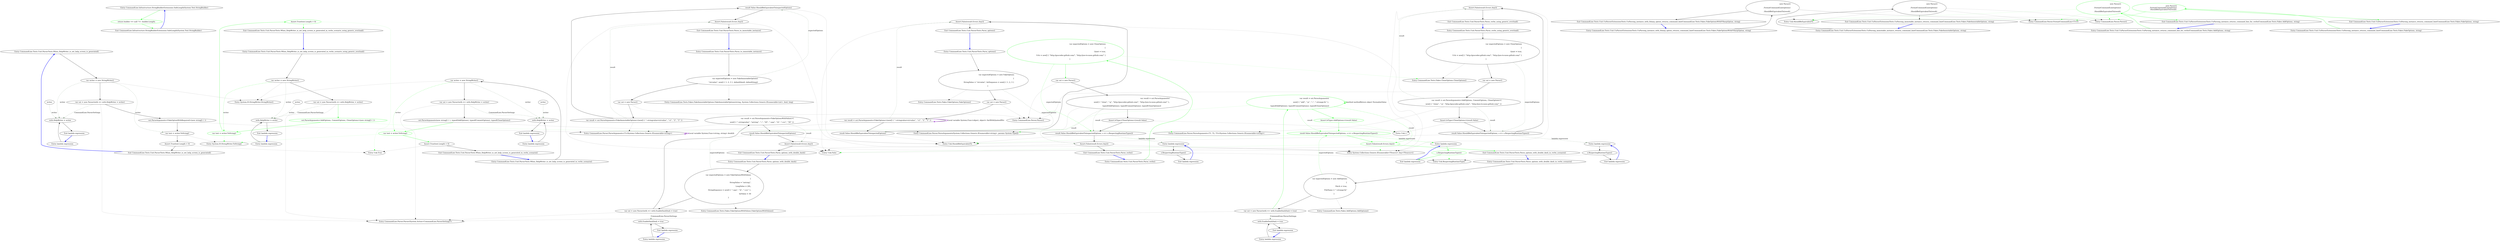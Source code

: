 digraph  {
m1_40 [label="Entry CommandLine.Infrastructure.StringBuilderExtensions.SafeLength(System.Text.StringBuilder)", span="76-76", cluster="CommandLine.Infrastructure.StringBuilderExtensions.SafeLength(System.Text.StringBuilder)", file="StringBuilderExtensions.cs"];
m1_41 [label="return builder == null ? 0 : builder.Length;", span="78-78", cluster="CommandLine.Infrastructure.StringBuilderExtensions.SafeLength(System.Text.StringBuilder)", color=green, community=0, file="StringBuilderExtensions.cs"];
m1_42 [label="Exit CommandLine.Infrastructure.StringBuilderExtensions.SafeLength(System.Text.StringBuilder)", span="76-76", cluster="CommandLine.Infrastructure.StringBuilderExtensions.SafeLength(System.Text.StringBuilder)", file="StringBuilderExtensions.cs"];
m2_0 [label="Entry CommandLine.Tests.Unit.ParserTests.When_HelpWriter_is_set_help_screen_is_generated()", span="13-13", cluster="CommandLine.Tests.Unit.ParserTests.When_HelpWriter_is_set_help_screen_is_generated()", file="UnParserExtensions.cs"];
m2_4 [label="var text = writer.ToString()", span="23-23", cluster="CommandLine.Tests.Unit.ParserTests.When_HelpWriter_is_set_help_screen_is_generated()", file="UnParserExtensions.cs"];
m2_5 [label="Assert.True(text.Length > 0)", span="24-24", cluster="CommandLine.Tests.Unit.ParserTests.When_HelpWriter_is_set_help_screen_is_generated()", file="UnParserExtensions.cs"];
m2_1 [label="var writer = new StringWriter()", span="16-16", cluster="CommandLine.Tests.Unit.ParserTests.When_HelpWriter_is_set_help_screen_is_generated()", file="UnParserExtensions.cs"];
m2_3 [label="sut.ParseArguments<FakeOptionWithRequired>(new string[] { })", span="20-20", cluster="CommandLine.Tests.Unit.ParserTests.When_HelpWriter_is_set_help_screen_is_generated()", file="UnParserExtensions.cs"];
m2_2 [label="var sut = new Parser(with => with.HelpWriter = writer)", span="17-17", cluster="CommandLine.Tests.Unit.ParserTests.When_HelpWriter_is_set_help_screen_is_generated()", file="UnParserExtensions.cs"];
m2_6 [label="Exit CommandLine.Tests.Unit.ParserTests.When_HelpWriter_is_set_help_screen_is_generated()", span="13-13", cluster="CommandLine.Tests.Unit.ParserTests.When_HelpWriter_is_set_help_screen_is_generated()", file="UnParserExtensions.cs"];
m2_8 [label="Entry CommandLine.Parser.Parser(System.Action<CommandLine.ParserSettings>)", span="36-36", cluster="CommandLine.Parser.Parser(System.Action<CommandLine.ParserSettings>)", file="UnParserExtensions.cs"];
m2_85 [label="Entry CommandLine.Tests.Fakes.CloneOptions.CloneOptions()", span="33-33", cluster="CommandLine.Tests.Fakes.CloneOptions.CloneOptions()", file="UnParserExtensions.cs"];
m2_11 [label="Entry Unk.True", span="", cluster="Unk.True", file="UnParserExtensions.cs"];
m2_49 [label="Entry CommandLine.Tests.Unit.ParserTests.Parse_options_with_double_dash()", span="80-80", cluster="CommandLine.Tests.Unit.ParserTests.Parse_options_with_double_dash()", file="UnParserExtensions.cs"];
m2_53 [label="result.Value.ShouldBeEquivalentTo(expectedOptions)", span="97-97", cluster="CommandLine.Tests.Unit.ParserTests.Parse_options_with_double_dash()", file="UnParserExtensions.cs"];
m2_54 [label="Assert.False(result.Errors.Any())", span="98-98", cluster="CommandLine.Tests.Unit.ParserTests.Parse_options_with_double_dash()", file="UnParserExtensions.cs"];
m2_51 [label="var sut = new Parser(with => with.EnableDashDash = true)", span="90-90", cluster="CommandLine.Tests.Unit.ParserTests.Parse_options_with_double_dash()", file="UnParserExtensions.cs"];
m2_50 [label="var expectedOptions = new FakeOptionsWithValues\r\n                {\r\n                    StringValue = ''astring'',\r\n                    LongValue = 20L,\r\n                    StringSequence = new[] { ''--aaa'', ''-b'', ''--ccc'' },\r\n                    IntValue = 30\r\n                }", span="83-89", cluster="CommandLine.Tests.Unit.ParserTests.Parse_options_with_double_dash()", file="UnParserExtensions.cs"];
m2_52 [label="var result = sut.ParseArguments<FakeOptionsWithValues>(\r\n                new[] { ''--stringvalue'', ''astring'', ''--'', ''20'', ''--aaa'', ''-b'', ''--ccc'', ''30'' })", span="93-94", cluster="CommandLine.Tests.Unit.ParserTests.Parse_options_with_double_dash()", file="UnParserExtensions.cs"];
m2_55 [label="Exit CommandLine.Tests.Unit.ParserTests.Parse_options_with_double_dash()", span="80-80", cluster="CommandLine.Tests.Unit.ParserTests.Parse_options_with_double_dash()", file="UnParserExtensions.cs"];
m2_69 [label="Entry Unk.>", span="", cluster="Unk.>", file="UnParserExtensions.cs"];
m2_33 [label="Entry CommandLine.Parser.ParseArguments<T1, T2, T3>(System.Collections.Generic.IEnumerable<string>)", span="46-46", cluster="CommandLine.Parser.ParseArguments<T1, T2, T3>(System.Collections.Generic.IEnumerable<string>)", file="UnParserExtensions.cs"];
m2_22 [label="Entry CommandLine.Parser.ParseArguments(System.Collections.Generic.IEnumerable<string>, params System.Type[])", span="130-130", cluster="CommandLine.Parser.ParseArguments(System.Collections.Generic.IEnumerable<string>, params System.Type[])", file="UnParserExtensions.cs"];
m2_89 [label="Entry CommandLine.Tests.Unit.ParserTests.Parse_verbs_using_generic_overload()", span="149-149", cluster="CommandLine.Tests.Unit.ParserTests.Parse_verbs_using_generic_overload()", file="UnParserExtensions.cs"];
m2_92 [label="var result = sut.ParseArguments<AddOptions, CommitOptions, CloneOptions>(\r\n                new[] { ''clone'', ''-q'', ''http://gsscoder.github.com/'', ''http://yes-to-nooo.github.com/'' })", span="160-161", cluster="CommandLine.Tests.Unit.ParserTests.Parse_verbs_using_generic_overload()", file="UnParserExtensions.cs"];
m2_94 [label="result.Value.ShouldBeEquivalentTo(expectedOptions, o => o.RespectingRuntimeTypes())", span="165-165", cluster="CommandLine.Tests.Unit.ParserTests.Parse_verbs_using_generic_overload()", file="UnParserExtensions.cs"];
m2_93 [label="Assert.IsType<CloneOptions>(result.Value)", span="164-164", cluster="CommandLine.Tests.Unit.ParserTests.Parse_verbs_using_generic_overload()", file="UnParserExtensions.cs"];
m2_95 [label="Assert.False(result.Errors.Any())", span="166-166", cluster="CommandLine.Tests.Unit.ParserTests.Parse_verbs_using_generic_overload()", file="UnParserExtensions.cs"];
m2_90 [label="var expectedOptions = new CloneOptions\r\n            {\r\n                Quiet = true,\r\n                Urls = new[] { ''http://gsscoder.github.com/'', ''http://yes-to-nooo.github.com/'' }\r\n            }", span="152-156", cluster="CommandLine.Tests.Unit.ParserTests.Parse_verbs_using_generic_overload()", file="UnParserExtensions.cs"];
m2_91 [label="var sut = new Parser()", span="157-157", cluster="CommandLine.Tests.Unit.ParserTests.Parse_verbs_using_generic_overload()", file="UnParserExtensions.cs"];
m2_96 [label="Exit CommandLine.Tests.Unit.ParserTests.Parse_verbs_using_generic_overload()", span="149-149", cluster="CommandLine.Tests.Unit.ParserTests.Parse_verbs_using_generic_overload()", file="UnParserExtensions.cs"];
m2_60 [label="Entry CommandLine.Tests.Unit.ParserTests.Parse_options_with_double_dash_in_verbs_scenario()", span="103-103", cluster="CommandLine.Tests.Unit.ParserTests.Parse_options_with_double_dash_in_verbs_scenario()", file="UnParserExtensions.cs"];
m2_65 [label="result.Value.ShouldBeEquivalentTo(expectedOptions, o => o.RespectingRuntimeTypes())", span="120-120", cluster="CommandLine.Tests.Unit.ParserTests.Parse_options_with_double_dash_in_verbs_scenario()", color=green, community=0, file="UnParserExtensions.cs"];
m2_61 [label="var expectedOptions = new AddOptions\r\n                {\r\n                    Patch = true,\r\n                    FileName = ''--strange-fn''\r\n                }", span="106-110", cluster="CommandLine.Tests.Unit.ParserTests.Parse_options_with_double_dash_in_verbs_scenario()", file="UnParserExtensions.cs"];
m2_63 [label="var result = sut.ParseArguments(\r\n                new[] { ''add'', ''-p'', ''--'', ''--strange-fn'' },\r\n                typeof(AddOptions), typeof(CommitOptions), typeof(CloneOptions))", span="114-116", cluster="CommandLine.Tests.Unit.ParserTests.Parse_options_with_double_dash_in_verbs_scenario()", color=green, community=0, file="UnParserExtensions.cs"];
m2_64 [label="Assert.IsType<AddOptions>(result.Value)", span="119-119", cluster="CommandLine.Tests.Unit.ParserTests.Parse_options_with_double_dash_in_verbs_scenario()", color=green, community=0, file="UnParserExtensions.cs"];
m2_66 [label="Assert.False(result.Errors.Any())", span="121-121", cluster="CommandLine.Tests.Unit.ParserTests.Parse_options_with_double_dash_in_verbs_scenario()", color=green, community=0, file="UnParserExtensions.cs"];
m2_62 [label="var sut = new Parser(with => with.EnableDashDash = true)", span="111-111", cluster="CommandLine.Tests.Unit.ParserTests.Parse_options_with_double_dash_in_verbs_scenario()", file="UnParserExtensions.cs"];
m2_67 [label="Exit CommandLine.Tests.Unit.ParserTests.Parse_options_with_double_dash_in_verbs_scenario()", span="103-103", cluster="CommandLine.Tests.Unit.ParserTests.Parse_options_with_double_dash_in_verbs_scenario()", file="UnParserExtensions.cs"];
m2_76 [label="Entry Unk.RespectingRuntimeTypes", span="", cluster="Unk.RespectingRuntimeTypes", file="UnParserExtensions.cs"];
m2_7 [label="Entry System.IO.StringWriter.StringWriter()", span="0-0", cluster="System.IO.StringWriter.StringWriter()", file="UnParserExtensions.cs"];
m2_45 [label="Entry CommandLine.Parser.Parser()", span="25-25", cluster="CommandLine.Parser.Parser()", file="UnParserExtensions.cs"];
m2_47 [label="Entry System.Collections.Generic.IEnumerable<TSource>.Any<TSource>()", span="0-0", cluster="System.Collections.Generic.IEnumerable<TSource>.Any<TSource>()", file="UnParserExtensions.cs"];
m2_57 [label="Entry lambda expression", span="90-90", cluster="lambda expression", file="UnParserExtensions.cs"];
m2_73 [label="Entry lambda expression", span="120-120", cluster="lambda expression", file="UnParserExtensions.cs"];
m2_74 [label="o.RespectingRuntimeTypes()", span="120-120", cluster="lambda expression", color=green, community=0, file="UnParserExtensions.cs"];
m2_75 [label="Exit lambda expression", span="120-120", cluster="lambda expression", file="UnParserExtensions.cs"];
m2_24 [label="with.HelpWriter = writer", span="33-33", cluster="lambda expression", file="UnParserExtensions.cs"];
m2_35 [label="with.HelpWriter = writer", span="49-49", cluster="lambda expression", file="UnParserExtensions.cs"];
m2_71 [label="with.EnableDashDash = true", span="111-111", cluster="lambda expression", file="UnParserExtensions.cs"];
m2_87 [label="o.RespectingRuntimeTypes()", span="143-143", cluster="lambda expression", file="UnParserExtensions.cs"];
m2_98 [label="o.RespectingRuntimeTypes()", span="165-165", cluster="lambda expression", file="UnParserExtensions.cs"];
m2_86 [label="Entry lambda expression", span="143-143", cluster="lambda expression", file="UnParserExtensions.cs"];
m2_23 [label="Entry lambda expression", span="33-33", cluster="lambda expression", file="UnParserExtensions.cs"];
m2_25 [label="Exit lambda expression", span="33-33", cluster="lambda expression", file="UnParserExtensions.cs"];
m2_34 [label="Entry lambda expression", span="49-49", cluster="lambda expression", file="UnParserExtensions.cs"];
m2_36 [label="Exit lambda expression", span="49-49", cluster="lambda expression", file="UnParserExtensions.cs"];
m2_97 [label="Entry lambda expression", span="165-165", cluster="lambda expression", file="UnParserExtensions.cs"];
m2_70 [label="Entry lambda expression", span="111-111", cluster="lambda expression", file="UnParserExtensions.cs"];
m2_72 [label="Exit lambda expression", span="111-111", cluster="lambda expression", file="UnParserExtensions.cs"];
m2_88 [label="Exit lambda expression", span="143-143", cluster="lambda expression", file="UnParserExtensions.cs"];
m2_99 [label="Exit lambda expression", span="165-165", cluster="lambda expression", file="UnParserExtensions.cs"];
m2_13 [label="with.HelpWriter = writer", span="17-17", cluster="lambda expression", file="UnParserExtensions.cs"];
m2_58 [label="with.EnableDashDash = true", span="90-90", cluster="lambda expression", file="UnParserExtensions.cs"];
m2_12 [label="Entry lambda expression", span="17-17", cluster="lambda expression", file="UnParserExtensions.cs"];
m2_14 [label="Exit lambda expression", span="17-17", cluster="lambda expression", file="UnParserExtensions.cs"];
m2_59 [label="Exit lambda expression", span="90-90", cluster="lambda expression", file="UnParserExtensions.cs"];
m2_26 [label="Entry CommandLine.Tests.Unit.ParserTests.When_HelpWriter_is_set_help_screen_is_generated_in_verbs_scenario_using_generic_overload()", span="45-45", cluster="CommandLine.Tests.Unit.ParserTests.When_HelpWriter_is_set_help_screen_is_generated_in_verbs_scenario_using_generic_overload()", file="UnParserExtensions.cs"];
m2_30 [label="var text = writer.ToString()", span="55-55", cluster="CommandLine.Tests.Unit.ParserTests.When_HelpWriter_is_set_help_screen_is_generated_in_verbs_scenario_using_generic_overload()", color=green, community=0, file="UnParserExtensions.cs"];
m2_27 [label="var writer = new StringWriter()", span="48-48", cluster="CommandLine.Tests.Unit.ParserTests.When_HelpWriter_is_set_help_screen_is_generated_in_verbs_scenario_using_generic_overload()", file="UnParserExtensions.cs"];
m2_29 [label="sut.ParseArguments<AddOptions, CommitOptions, CloneOptions>(new string[] { })", span="52-52", cluster="CommandLine.Tests.Unit.ParserTests.When_HelpWriter_is_set_help_screen_is_generated_in_verbs_scenario_using_generic_overload()", color=green, community=0, file="UnParserExtensions.cs"];
m2_31 [label="Assert.True(text.Length > 0)", span="56-56", cluster="CommandLine.Tests.Unit.ParserTests.When_HelpWriter_is_set_help_screen_is_generated_in_verbs_scenario_using_generic_overload()", color=green, community=0, file="UnParserExtensions.cs"];
m2_28 [label="var sut = new Parser(with => with.HelpWriter = writer)", span="49-49", cluster="CommandLine.Tests.Unit.ParserTests.When_HelpWriter_is_set_help_screen_is_generated_in_verbs_scenario_using_generic_overload()", file="UnParserExtensions.cs"];
m2_32 [label="Exit CommandLine.Tests.Unit.ParserTests.When_HelpWriter_is_set_help_screen_is_generated_in_verbs_scenario_using_generic_overload()", span="45-45", cluster="CommandLine.Tests.Unit.ParserTests.When_HelpWriter_is_set_help_screen_is_generated_in_verbs_scenario_using_generic_overload()", file="UnParserExtensions.cs"];
m2_48 [label="Entry Unk.False", span="", cluster="Unk.False", file="UnParserExtensions.cs"];
m2_10 [label="Entry System.IO.StringWriter.ToString()", span="0-0", cluster="System.IO.StringWriter.ToString()", file="UnParserExtensions.cs"];
m2_107 [label="Entry CommandLine.Tests.Fakes.FakeImmutableOptions.FakeImmutableOptions(string, System.Collections.Generic.IEnumerable<int>, bool, long)", span="13-13", cluster="CommandLine.Tests.Fakes.FakeImmutableOptions.FakeImmutableOptions(string, System.Collections.Generic.IEnumerable<int>, bool, long)", file="UnParserExtensions.cs"];
m2_68 [label="Entry CommandLine.Tests.Fakes.AddOptions.AddOptions()", span="7-7", cluster="CommandLine.Tests.Fakes.AddOptions.AddOptions()", file="UnParserExtensions.cs"];
m2_37 [label="Entry CommandLine.Tests.Unit.ParserTests.Parse_options()", span="61-61", cluster="CommandLine.Tests.Unit.ParserTests.Parse_options()", file="UnParserExtensions.cs"];
m2_41 [label="result.Value.ShouldBeEquivalentTo(expectedOptions)", span="74-74", cluster="CommandLine.Tests.Unit.ParserTests.Parse_options()", file="UnParserExtensions.cs"];
m2_42 [label="Assert.False(result.Errors.Any())", span="75-75", cluster="CommandLine.Tests.Unit.ParserTests.Parse_options()", file="UnParserExtensions.cs"];
m2_38 [label="var expectedOptions = new FakeOptions\r\n                {\r\n                    StringValue = ''strvalue'', IntSequence = new[] { 1, 2, 3 }\r\n                }", span="64-67", cluster="CommandLine.Tests.Unit.ParserTests.Parse_options()", file="UnParserExtensions.cs"];
m2_40 [label="var result = sut.ParseArguments<FakeOptions>(new[] { ''--stringvalue=strvalue'', ''-i1'', ''2'', ''3'' })", span="71-71", cluster="CommandLine.Tests.Unit.ParserTests.Parse_options()", file="UnParserExtensions.cs"];
m2_39 [label="var sut = new Parser()", span="68-68", cluster="CommandLine.Tests.Unit.ParserTests.Parse_options()", file="UnParserExtensions.cs"];
m2_43 [label="Exit CommandLine.Tests.Unit.ParserTests.Parse_options()", span="61-61", cluster="CommandLine.Tests.Unit.ParserTests.Parse_options()", file="UnParserExtensions.cs"];
m2_100 [label="Entry CommandLine.Tests.Unit.ParserTests.Parse_to_immutable_instance()", span="171-171", cluster="CommandLine.Tests.Unit.ParserTests.Parse_to_immutable_instance()", file="UnParserExtensions.cs"];
m2_104 [label="result.Value.ShouldBeEquivalentTo(expectedOptions)", span="182-182", cluster="CommandLine.Tests.Unit.ParserTests.Parse_to_immutable_instance()", file="UnParserExtensions.cs"];
m2_105 [label="Assert.False(result.Errors.Any())", span="183-183", cluster="CommandLine.Tests.Unit.ParserTests.Parse_to_immutable_instance()", file="UnParserExtensions.cs"];
m2_101 [label="var expectedOptions = new FakeImmutableOptions(\r\n                ''strvalue'', new[] { 1, 2, 3 }, default(bool), default(long))", span="174-175", cluster="CommandLine.Tests.Unit.ParserTests.Parse_to_immutable_instance()", file="UnParserExtensions.cs"];
m2_103 [label="var result = sut.ParseArguments<FakeImmutableOptions>(new[] { ''--stringvalue=strvalue'', ''-i1'', ''2'', ''3'' })", span="179-179", cluster="CommandLine.Tests.Unit.ParserTests.Parse_to_immutable_instance()", file="UnParserExtensions.cs"];
m2_102 [label="var sut = new Parser()", span="176-176", cluster="CommandLine.Tests.Unit.ParserTests.Parse_to_immutable_instance()", file="UnParserExtensions.cs"];
m2_106 [label="Exit CommandLine.Tests.Unit.ParserTests.Parse_to_immutable_instance()", span="171-171", cluster="CommandLine.Tests.Unit.ParserTests.Parse_to_immutable_instance()", file="UnParserExtensions.cs"];
m2_15 [label="Entry CommandLine.Tests.Unit.ParserTests.When_HelpWriter_is_set_help_screen_is_generated_in_verbs_scenario()", span="29-29", cluster="CommandLine.Tests.Unit.ParserTests.When_HelpWriter_is_set_help_screen_is_generated_in_verbs_scenario()", file="UnParserExtensions.cs"];
m2_19 [label="var text = writer.ToString()", span="39-39", cluster="CommandLine.Tests.Unit.ParserTests.When_HelpWriter_is_set_help_screen_is_generated_in_verbs_scenario()", color=green, community=0, file="UnParserExtensions.cs"];
m2_16 [label="var writer = new StringWriter()", span="32-32", cluster="CommandLine.Tests.Unit.ParserTests.When_HelpWriter_is_set_help_screen_is_generated_in_verbs_scenario()", file="UnParserExtensions.cs"];
m2_18 [label="sut.ParseArguments(new string[] { }, typeof(AddOptions), typeof(CommitOptions), typeof(CloneOptions))", span="36-36", cluster="CommandLine.Tests.Unit.ParserTests.When_HelpWriter_is_set_help_screen_is_generated_in_verbs_scenario()", file="UnParserExtensions.cs"];
m2_20 [label="Assert.True(text.Length > 0)", span="40-40", cluster="CommandLine.Tests.Unit.ParserTests.When_HelpWriter_is_set_help_screen_is_generated_in_verbs_scenario()", file="UnParserExtensions.cs"];
m2_17 [label="var sut = new Parser(with => with.HelpWriter = writer)", span="33-33", cluster="CommandLine.Tests.Unit.ParserTests.When_HelpWriter_is_set_help_screen_is_generated_in_verbs_scenario()", file="UnParserExtensions.cs"];
m2_21 [label="Exit CommandLine.Tests.Unit.ParserTests.When_HelpWriter_is_set_help_screen_is_generated_in_verbs_scenario()", span="29-29", cluster="CommandLine.Tests.Unit.ParserTests.When_HelpWriter_is_set_help_screen_is_generated_in_verbs_scenario()", file="UnParserExtensions.cs"];
m2_9 [label="Entry CommandLine.Parser.ParseArguments<T>(System.Collections.Generic.IEnumerable<string>)", span="84-84", cluster="CommandLine.Parser.ParseArguments<T>(System.Collections.Generic.IEnumerable<string>)", file="UnParserExtensions.cs"];
m2_77 [label="Entry CommandLine.Tests.Unit.ParserTests.Parse_verbs()", span="126-126", cluster="CommandLine.Tests.Unit.ParserTests.Parse_verbs()", file="UnParserExtensions.cs"];
m2_78 [label="var expectedOptions = new CloneOptions\r\n                {\r\n                    Quiet = true,\r\n                    Urls = new[] { ''http://gsscoder.github.com/'', ''http://yes-to-nooo.github.com/'' }\r\n                }", span="129-133", cluster="CommandLine.Tests.Unit.ParserTests.Parse_verbs()", color=green, community=0, file="UnParserExtensions.cs"];
m2_79 [label="var sut = new Parser()", span="134-134", cluster="CommandLine.Tests.Unit.ParserTests.Parse_verbs()", file="UnParserExtensions.cs"];
m2_82 [label="result.Value.ShouldBeEquivalentTo(expectedOptions, o => o.RespectingRuntimeTypes())", span="143-143", cluster="CommandLine.Tests.Unit.ParserTests.Parse_verbs()", file="UnParserExtensions.cs"];
m2_80 [label="var result = sut.ParseArguments(\r\n                new[] { ''clone'', ''-q'', ''http://gsscoder.github.com/'', ''http://yes-to-nooo.github.com/'' },\r\n                typeof(AddOptions), typeof(CommitOptions), typeof(CloneOptions))", span="137-139", cluster="CommandLine.Tests.Unit.ParserTests.Parse_verbs()", file="UnParserExtensions.cs"];
m2_81 [label="Assert.IsType<CloneOptions>(result.Value)", span="142-142", cluster="CommandLine.Tests.Unit.ParserTests.Parse_verbs()", file="UnParserExtensions.cs"];
m2_83 [label="Assert.False(result.Errors.Any())", span="144-144", cluster="CommandLine.Tests.Unit.ParserTests.Parse_verbs()", file="UnParserExtensions.cs"];
m2_84 [label="Exit CommandLine.Tests.Unit.ParserTests.Parse_verbs()", span="126-126", cluster="CommandLine.Tests.Unit.ParserTests.Parse_verbs()", file="UnParserExtensions.cs"];
m2_44 [label="Entry CommandLine.Tests.Fakes.FakeOptions.FakeOptions()", span="6-6", cluster="CommandLine.Tests.Fakes.FakeOptions.FakeOptions()", file="UnParserExtensions.cs"];
m2_56 [label="Entry CommandLine.Tests.Fakes.FakeOptionsWithValues.FakeOptionsWithValues()", span="6-6", cluster="CommandLine.Tests.Fakes.FakeOptionsWithValues.FakeOptionsWithValues()", file="UnParserExtensions.cs"];
m2_46 [label="Entry Unk.ShouldBeEquivalentTo", span="", cluster="Unk.ShouldBeEquivalentTo", file="UnParserExtensions.cs"];
m2_109 [label=writer, span="", file="UnParserExtensions.cs"];
m2_110 [label=writer, span="", file="UnParserExtensions.cs"];
m2_108 [label=writer, span="", file="UnParserExtensions.cs"];
m3_4 [label="Entry CommandLine.Parser.FormatCommandLine<T>(T)", span="24-24", cluster="CommandLine.Parser.FormatCommandLine<T>(T)", file="UnParserExtensionsTests.cs"];
m3_3 [label="Entry CommandLine.Parser.Parser()", span="26-26", cluster="CommandLine.Parser.Parser()", file="UnParserExtensionsTests.cs"];
m3_12 [label="Entry CommandLine.Tests.Unit.UnParserExtensionsTests.UnParsing_instance_with_fsharp_option_returns_command_line(CommandLine.Tests.Fakes.FakeOptionsWithFSharpOption, string)", span="48-48", cluster="CommandLine.Tests.Unit.UnParserExtensionsTests.UnParsing_instance_with_fsharp_option_returns_command_line(CommandLine.Tests.Fakes.FakeOptionsWithFSharpOption, string)", file="UnParserExtensionsTests.cs"];
m3_13 [label="new Parser()\r\n                .FormatCommandLine(options)\r\n                .ShouldBeEquivalentTo(result)", span="50-52", cluster="CommandLine.Tests.Unit.UnParserExtensionsTests.UnParsing_instance_with_fsharp_option_returns_command_line(CommandLine.Tests.Fakes.FakeOptionsWithFSharpOption, string)", file="UnParserExtensionsTests.cs"];
m3_14 [label="Exit CommandLine.Tests.Unit.UnParserExtensionsTests.UnParsing_instance_with_fsharp_option_returns_command_line(CommandLine.Tests.Fakes.FakeOptionsWithFSharpOption, string)", span="48-48", cluster="CommandLine.Tests.Unit.UnParserExtensionsTests.UnParsing_instance_with_fsharp_option_returns_command_line(CommandLine.Tests.Fakes.FakeOptionsWithFSharpOption, string)", file="UnParserExtensionsTests.cs"];
m3_9 [label="Entry CommandLine.Tests.Unit.UnParserExtensionsTests.UnParsing_immutable_instance_returns_command_line(CommandLine.Tests.Fakes.FakeImmutableOptions, string)", span="39-39", cluster="CommandLine.Tests.Unit.UnParserExtensionsTests.UnParsing_immutable_instance_returns_command_line(CommandLine.Tests.Fakes.FakeImmutableOptions, string)", file="UnParserExtensionsTests.cs"];
m3_10 [label="new Parser()\r\n                .FormatCommandLine(options)\r\n                .ShouldBeEquivalentTo(result)", span="41-43", cluster="CommandLine.Tests.Unit.UnParserExtensionsTests.UnParsing_immutable_instance_returns_command_line(CommandLine.Tests.Fakes.FakeImmutableOptions, string)", file="UnParserExtensionsTests.cs"];
m3_11 [label="Exit CommandLine.Tests.Unit.UnParserExtensionsTests.UnParsing_immutable_instance_returns_command_line(CommandLine.Tests.Fakes.FakeImmutableOptions, string)", span="39-39", cluster="CommandLine.Tests.Unit.UnParserExtensionsTests.UnParsing_immutable_instance_returns_command_line(CommandLine.Tests.Fakes.FakeImmutableOptions, string)", file="UnParserExtensionsTests.cs"];
m3_6 [label="Entry CommandLine.Tests.Unit.UnParserExtensionsTests.UnParsing_instance_returns_command_line_for_verbs(CommandLine.Tests.Fakes.AddOptions, string)", span="26-26", cluster="CommandLine.Tests.Unit.UnParserExtensionsTests.UnParsing_instance_returns_command_line_for_verbs(CommandLine.Tests.Fakes.AddOptions, string)", file="UnParserExtensionsTests.cs"];
m3_7 [label="new Parser()\r\n                .FormatCommandLine(options)\r\n                .ShouldBeEquivalentTo(result)", span="32-34", cluster="CommandLine.Tests.Unit.UnParserExtensionsTests.UnParsing_instance_returns_command_line_for_verbs(CommandLine.Tests.Fakes.AddOptions, string)", file="UnParserExtensionsTests.cs", color=green, community=0];
m3_8 [label="Exit CommandLine.Tests.Unit.UnParserExtensionsTests.UnParsing_instance_returns_command_line_for_verbs(CommandLine.Tests.Fakes.AddOptions, string)", span="26-26", cluster="CommandLine.Tests.Unit.UnParserExtensionsTests.UnParsing_instance_returns_command_line_for_verbs(CommandLine.Tests.Fakes.AddOptions, string)", file="UnParserExtensionsTests.cs"];
m3_0 [label="Entry CommandLine.Tests.Unit.UnParserExtensionsTests.UnParsing_instance_returns_command_line(CommandLine.Tests.Fakes.FakeOptions, string)", span="17-17", cluster="CommandLine.Tests.Unit.UnParserExtensionsTests.UnParsing_instance_returns_command_line(CommandLine.Tests.Fakes.FakeOptions, string)", file="UnParserExtensionsTests.cs"];
m3_1 [label="new Parser()\r                .FormatCommandLine(options)\r                .ShouldBeEquivalentTo(result)", span="23-25", cluster="CommandLine.Tests.Unit.UnParserExtensionsTests.UnParsing_instance_returns_command_line(CommandLine.Tests.Fakes.FakeOptions, string)", file="UnParserExtensionsTests.cs", color=green, community=0];
m3_2 [label="Exit CommandLine.Tests.Unit.UnParserExtensionsTests.UnParsing_instance_returns_command_line(CommandLine.Tests.Fakes.FakeOptions, string)", span="17-17", cluster="CommandLine.Tests.Unit.UnParserExtensionsTests.UnParsing_instance_returns_command_line(CommandLine.Tests.Fakes.FakeOptions, string)", file="UnParserExtensionsTests.cs"];
m3_5 [label="Entry Unk.ShouldBeEquivalentTo", span="", cluster="Unk.ShouldBeEquivalentTo", file="UnParserExtensionsTests.cs"];
m1_40 -> m1_41  [key=0, style=solid, color=green];
m1_41 -> m1_42  [key=0, style=solid, color=green];
m1_42 -> m1_40  [key=0, style=bold, color=blue];
m2_0 -> m2_1  [key=0, style=solid];
m2_4 -> m2_10  [key=2, style=dotted];
m2_4 -> m2_5  [key=0, style=solid];
m2_5 -> m2_11  [key=2, style=dotted];
m2_5 -> m2_6  [key=0, style=solid];
m2_1 -> m2_7  [key=2, style=dotted];
m2_1 -> m2_4  [key=1, style=dashed, color=darkseagreen4, label=writer];
m2_1 -> m2_2  [key=0, style=solid];
m2_1 -> m2_13  [key=1, style=dashed, color=darkseagreen4, label=writer];
m2_3 -> m2_4  [key=0, style=solid];
m2_3 -> m2_9  [key=2, style=dotted];
m2_2 -> m2_8  [key=2, style=dotted];
m2_2 -> m2_3  [key=0, style=solid];
m2_2 -> m2_13  [key=1, style=dashed, color=darkseagreen4, label="CommandLine.ParserSettings"];
m2_6 -> m2_0  [key=0, style=bold, color=blue];
m2_49 -> m2_50  [key=0, style=solid];
m2_53 -> m2_46  [key=2, style=dotted];
m2_53 -> m2_54  [key=0, style=solid];
m2_54 -> m2_47  [key=2, style=dotted];
m2_54 -> m2_48  [key=2, style=dotted];
m2_54 -> m2_55  [key=0, style=solid];
m2_51 -> m2_8  [key=2, style=dotted];
m2_51 -> m2_52  [key=0, style=solid];
m2_51 -> m2_58  [key=1, style=dashed, color=darkseagreen4, label="CommandLine.ParserSettings"];
m2_50 -> m2_53  [key=1, style=dashed, color=darkseagreen4, label=expectedOptions];
m2_50 -> m2_51  [key=0, style=solid];
m2_50 -> m2_56  [key=2, style=dotted];
m2_52 -> m2_53  [key=0, style=solid];
m2_52 -> m2_54  [key=1, style=dashed, color=darkseagreen4, label=result];
m2_52 -> m2_9  [key=2, style=dotted];
m2_55 -> m2_49  [key=0, style=bold, color=blue];
m2_89 -> m2_90  [key=0, style=solid];
m2_92 -> m2_33  [key=2, style=dotted];
m2_92 -> m2_93  [key=0, style=solid];
m2_92 -> m2_94  [key=1, style=dashed, color=darkseagreen4, label=result];
m2_92 -> m2_95  [key=1, style=dashed, color=darkseagreen4, label=result];
m2_94 -> m2_46  [key=2, style=dotted];
m2_94 -> m2_95  [key=0, style=solid];
m2_94 -> m2_97  [key=1, style=dashed, color=darkseagreen4, label="lambda expression"];
m2_93 -> m2_69  [key=2, style=dotted];
m2_93 -> m2_94  [key=0, style=solid];
m2_95 -> m2_47  [key=2, style=dotted];
m2_95 -> m2_48  [key=2, style=dotted];
m2_95 -> m2_96  [key=0, style=solid];
m2_90 -> m2_85  [key=2, style=dotted];
m2_90 -> m2_94  [key=1, style=dashed, color=darkseagreen4, label=expectedOptions];
m2_90 -> m2_91  [key=0, style=solid];
m2_91 -> m2_92  [key=0, style=solid];
m2_91 -> m2_45  [key=2, style=dotted];
m2_96 -> m2_89  [key=0, style=bold, color=blue];
m2_60 -> m2_61  [key=0, style=solid];
m2_65 -> m2_66  [key=0, style=solid, color=green];
m2_65 -> m2_46  [key=2, style=dotted, color=green];
m2_65 -> m2_73  [key=1, style=dashed, color=green, label="lambda expression"];
m2_61 -> m2_65  [key=1, style=dashed, color=green, label=expectedOptions];
m2_61 -> m2_62  [key=0, style=solid];
m2_61 -> m2_68  [key=2, style=dotted];
m2_63 -> m2_65  [key=1, style=dashed, color=green, label=result];
m2_63 -> m2_63  [key=3, color=green, style=bold, label="method methodReturn object NormalizeValue"];
m2_63 -> m2_64  [key=0, style=solid, color=green];
m2_63 -> m2_22  [key=2, style=dotted, color=green];
m2_63 -> m2_66  [key=1, style=dashed, color=green, label=result];
m2_64 -> m2_65  [key=0, style=solid, color=green];
m2_64 -> m2_69  [key=2, style=dotted, color=green];
m2_66 -> m2_67  [key=0, style=solid, color=green];
m2_66 -> m2_47  [key=2, style=dotted, color=green];
m2_66 -> m2_48  [key=2, style=dotted, color=green];
m2_62 -> m2_63  [key=0, style=solid, color=green];
m2_62 -> m2_8  [key=2, style=dotted];
m2_62 -> m2_71  [key=1, style=dashed, color=darkseagreen4, label="CommandLine.ParserSettings"];
m2_67 -> m2_60  [key=0, style=bold, color=blue];
m2_57 -> m2_58  [key=0, style=solid];
m2_73 -> m2_74  [key=0, style=solid, color=green];
m2_74 -> m2_75  [key=0, style=solid, color=green];
m2_74 -> m2_76  [key=2, style=dotted, color=green];
m2_75 -> m2_73  [key=0, style=bold, color=blue];
m2_24 -> m2_25  [key=0, style=solid];
m2_35 -> m2_36  [key=0, style=solid];
m2_71 -> m2_72  [key=0, style=solid];
m2_87 -> m2_76  [key=2, style=dotted];
m2_87 -> m2_88  [key=0, style=solid];
m2_98 -> m2_76  [key=2, style=dotted];
m2_98 -> m2_99  [key=0, style=solid];
m2_86 -> m2_87  [key=0, style=solid];
m2_23 -> m2_24  [key=0, style=solid];
m2_25 -> m2_23  [key=0, style=bold, color=blue];
m2_34 -> m2_35  [key=0, style=solid];
m2_36 -> m2_34  [key=0, style=bold, color=blue];
m2_97 -> m2_98  [key=0, style=solid];
m2_70 -> m2_71  [key=0, style=solid];
m2_72 -> m2_70  [key=0, style=bold, color=blue];
m2_88 -> m2_86  [key=0, style=bold, color=blue];
m2_99 -> m2_97  [key=0, style=bold, color=blue];
m2_13 -> m2_14  [key=0, style=solid];
m2_58 -> m2_59  [key=0, style=solid];
m2_12 -> m2_13  [key=0, style=solid];
m2_14 -> m2_12  [key=0, style=bold, color=blue];
m2_59 -> m2_57  [key=0, style=bold, color=blue];
m2_26 -> m2_27  [key=0, style=solid];
m2_30 -> m2_31  [key=0, style=solid, color=green];
m2_30 -> m2_10  [key=2, style=dotted, color=green];
m2_27 -> m2_30  [key=1, style=dashed, color=green, label=writer];
m2_27 -> m2_28  [key=0, style=solid];
m2_27 -> m2_7  [key=2, style=dotted];
m2_27 -> m2_35  [key=1, style=dashed, color=darkseagreen4, label=writer];
m2_29 -> m2_30  [key=0, style=solid, color=green];
m2_29 -> m2_33  [key=2, style=dotted, color=green];
m2_31 -> m2_32  [key=0, style=solid, color=green];
m2_31 -> m2_11  [key=2, style=dotted, color=green];
m2_28 -> m2_29  [key=0, style=solid, color=green];
m2_28 -> m2_8  [key=2, style=dotted];
m2_28 -> m2_35  [key=1, style=dashed, color=darkseagreen4, label="CommandLine.ParserSettings"];
m2_32 -> m2_26  [key=0, style=bold, color=blue];
m2_37 -> m2_38  [key=0, style=solid];
m2_41 -> m2_46  [key=2, style=dotted];
m2_41 -> m2_42  [key=0, style=solid];
m2_42 -> m2_47  [key=2, style=dotted];
m2_42 -> m2_48  [key=2, style=dotted];
m2_42 -> m2_43  [key=0, style=solid];
m2_38 -> m2_41  [key=1, style=dashed, color=darkseagreen4, label=expectedOptions];
m2_38 -> m2_39  [key=0, style=solid];
m2_38 -> m2_44  [key=2, style=dotted];
m2_40 -> m2_41  [key=0, style=solid];
m2_40 -> m2_42  [key=1, style=dashed, color=darkseagreen4, label=result];
m2_40 -> m2_40  [key=3, color=darkorchid, style=bold, label="Local variable System.Func<object, object> fmtWithQuotesIfStr"];
m2_40 -> m2_9  [key=2, style=dotted];
m2_39 -> m2_45  [key=2, style=dotted];
m2_39 -> m2_40  [key=0, style=solid];
m2_43 -> m2_37  [key=0, style=bold, color=blue];
m2_100 -> m2_101  [key=0, style=solid];
m2_104 -> m2_46  [key=2, style=dotted];
m2_104 -> m2_105  [key=0, style=solid];
m2_105 -> m2_47  [key=2, style=dotted];
m2_105 -> m2_48  [key=2, style=dotted];
m2_105 -> m2_106  [key=0, style=solid];
m2_101 -> m2_104  [key=1, style=dashed, color=darkseagreen4, label=expectedOptions];
m2_101 -> m2_102  [key=0, style=solid];
m2_101 -> m2_107  [key=2, style=dotted];
m2_103 -> m2_104  [key=0, style=solid];
m2_103 -> m2_105  [key=1, style=dashed, color=darkseagreen4, label=result];
m2_103 -> m2_9  [key=2, style=dotted];
m2_102 -> m2_45  [key=2, style=dotted];
m2_102 -> m2_103  [key=0, style=solid];
m2_106 -> m2_100  [key=0, style=bold, color=blue];
m2_15 -> m2_16  [key=0, style=solid];
m2_19 -> m2_20  [key=0, style=solid, color=green];
m2_19 -> m2_10  [key=2, style=dotted, color=green];
m2_16 -> m2_19  [key=1, style=dashed, color=green, label=writer];
m2_16 -> m2_17  [key=0, style=solid];
m2_16 -> m2_7  [key=2, style=dotted];
m2_16 -> m2_24  [key=1, style=dashed, color=darkseagreen4, label=writer];
m2_18 -> m2_19  [key=0, style=solid, color=green];
m2_18 -> m2_22  [key=2, style=dotted];
m2_20 -> m2_21  [key=0, style=solid];
m2_20 -> m2_11  [key=2, style=dotted];
m2_17 -> m2_18  [key=0, style=solid];
m2_17 -> m2_8  [key=2, style=dotted];
m2_17 -> m2_24  [key=1, style=dashed, color=darkseagreen4, label="CommandLine.ParserSettings"];
m2_21 -> m2_15  [key=0, style=bold, color=blue];
m2_9 -> m2_9  [key=3, color=darkorchid, style=bold, label="Local variable System.Func<string, string> doubQt"];
m2_77 -> m2_78  [key=0, style=solid, color=green];
m2_78 -> m2_79  [key=0, style=solid, color=green];
m2_78 -> m2_85  [key=2, style=dotted, color=green];
m2_78 -> m2_82  [key=1, style=dashed, color=green, label=expectedOptions];
m2_79 -> m2_80  [key=0, style=solid];
m2_79 -> m2_45  [key=2, style=dotted];
m2_82 -> m2_46  [key=2, style=dotted];
m2_82 -> m2_83  [key=0, style=solid];
m2_82 -> m2_86  [key=1, style=dashed, color=darkseagreen4, label="lambda expression"];
m2_80 -> m2_22  [key=2, style=dotted];
m2_80 -> m2_82  [key=1, style=dashed, color=darkseagreen4, label=result];
m2_80 -> m2_81  [key=0, style=solid];
m2_80 -> m2_83  [key=1, style=dashed, color=darkseagreen4, label=result];
m2_81 -> m2_69  [key=2, style=dotted];
m2_81 -> m2_82  [key=0, style=solid];
m2_83 -> m2_47  [key=2, style=dotted];
m2_83 -> m2_48  [key=2, style=dotted];
m2_83 -> m2_84  [key=0, style=solid];
m2_84 -> m2_77  [key=0, style=bold, color=blue];
m2_109 -> m2_24  [key=1, style=dashed, color=darkseagreen4, label=writer];
m2_110 -> m2_35  [key=1, style=dashed, color=darkseagreen4, label=writer];
m2_108 -> m2_13  [key=1, style=dashed, color=darkseagreen4, label=writer];
m3_12 -> m3_13  [key=0, style=solid];
m3_13 -> m3_3  [key=2, style=dotted];
m3_13 -> m3_4  [key=2, style=dotted];
m3_13 -> m3_5  [key=2, style=dotted];
m3_13 -> m3_14  [key=0, style=solid];
m3_14 -> m3_12  [key=0, style=bold, color=blue];
m3_9 -> m3_10  [key=0, style=solid];
m3_10 -> m3_3  [key=2, style=dotted];
m3_10 -> m3_4  [key=2, style=dotted];
m3_10 -> m3_5  [key=2, style=dotted];
m3_10 -> m3_11  [key=0, style=solid];
m3_11 -> m3_9  [key=0, style=bold, color=blue];
m3_6 -> m3_7  [key=0, style=solid, color=green];
m3_7 -> m3_8  [key=0, style=solid, color=green];
m3_7 -> m3_3  [key=2, style=dotted, color=green];
m3_7 -> m3_4  [key=2, style=dotted, color=green];
m3_7 -> m3_5  [key=2, style=dotted, color=green];
m3_8 -> m3_6  [key=0, style=bold, color=blue];
m3_0 -> m3_1  [key=0, style=solid, color=green];
m3_1 -> m3_2  [key=0, style=solid, color=green];
m3_1 -> m3_3  [key=2, style=dotted, color=green];
m3_1 -> m3_4  [key=2, style=dotted, color=green];
m3_1 -> m3_5  [key=2, style=dotted, color=green];
m3_2 -> m3_0  [key=0, style=bold, color=blue];
}
